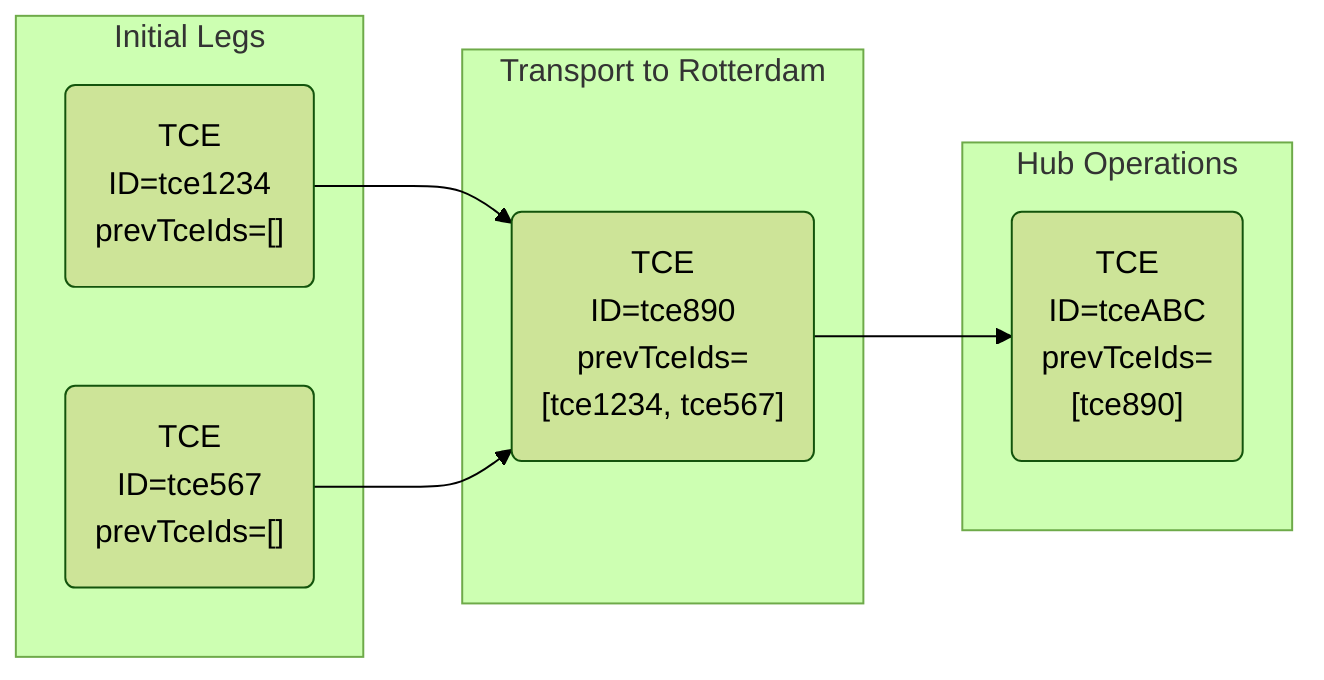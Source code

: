 ---
config:
    theme: forest
---
flowchart LR

    subgraph Initial Legs
        TCE1("`TCE
        ID=tce1234
        prevTceIds=[]
        `")

        TCE2("`TCE
        ID=tce567
        prevTceIds=[]
        `")
    end

    TCE3("`TCE
    ID=tce890
    prevTceIds=
        [tce1234, tce567]
    `")

    TCE4("`TCE
    ID=tceABC
    prevTceIds=
        [tce890]
    `")

    subgraph Transport to Rotterdam
        TCE1-->TCE3
        TCE2-->TCE3
    end

    subgraph Hub Operations
        TCE3-->TCE4
    end
